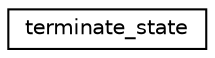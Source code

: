 digraph G
{
  edge [fontname="Helvetica",fontsize="10",labelfontname="Helvetica",labelfontsize="10"];
  node [fontname="Helvetica",fontsize="10",shape=record];
  rankdir="LR";
  Node1 [label="terminate_state",height=0.2,width=0.4,color="black", fillcolor="white", style="filled",URL="$structterminate__state.html"];
}
